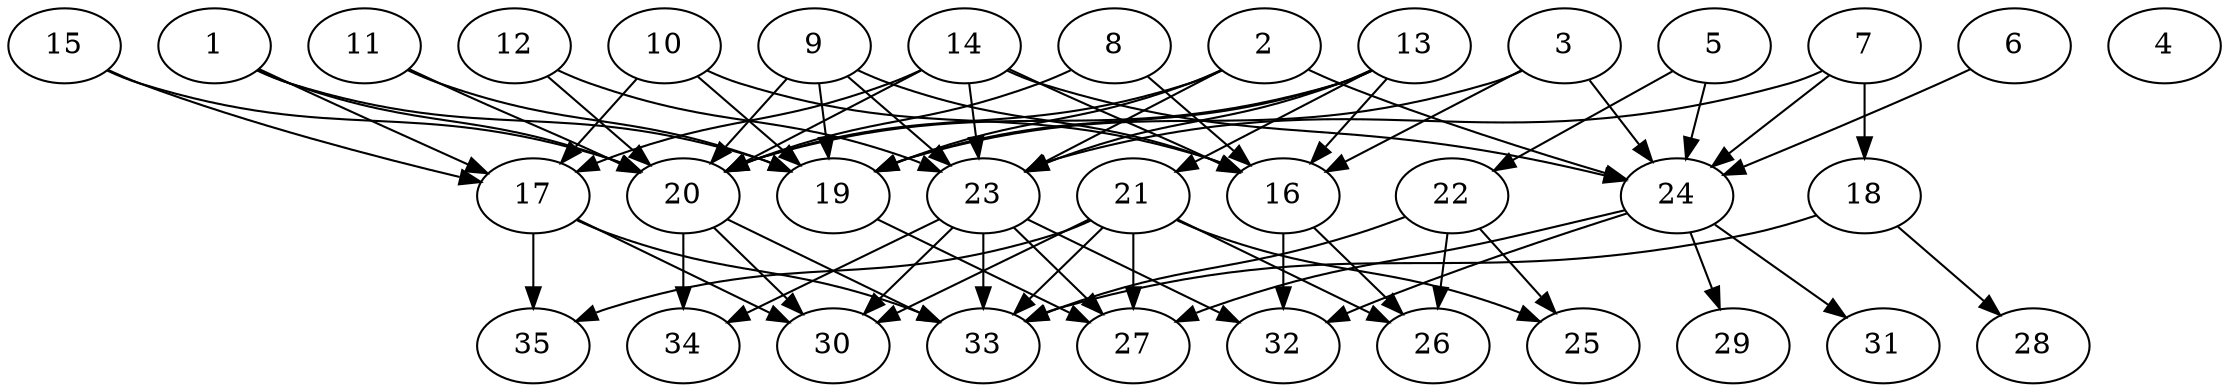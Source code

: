 // DAG automatically generated by daggen at Thu Oct  3 14:05:38 2019
// ./daggen --dot -n 35 --ccr 0.4 --fat 0.7 --regular 0.7 --density 0.6 --mindata 5242880 --maxdata 52428800 
digraph G {
  1 [size="112524800", alpha="0.01", expect_size="45009920"] 
  1 -> 17 [size ="45009920"]
  1 -> 19 [size ="45009920"]
  1 -> 20 [size ="45009920"]
  2 [size="25633280", alpha="0.13", expect_size="10253312"] 
  2 -> 19 [size ="10253312"]
  2 -> 20 [size ="10253312"]
  2 -> 23 [size ="10253312"]
  2 -> 24 [size ="10253312"]
  3 [size="91704320", alpha="0.18", expect_size="36681728"] 
  3 -> 16 [size ="36681728"]
  3 -> 19 [size ="36681728"]
  3 -> 24 [size ="36681728"]
  4 [size="110479360", alpha="0.17", expect_size="44191744"] 
  5 [size="33441280", alpha="0.16", expect_size="13376512"] 
  5 -> 22 [size ="13376512"]
  5 -> 24 [size ="13376512"]
  6 [size="116515840", alpha="0.20", expect_size="46606336"] 
  6 -> 24 [size ="46606336"]
  7 [size="100679680", alpha="0.01", expect_size="40271872"] 
  7 -> 18 [size ="40271872"]
  7 -> 23 [size ="40271872"]
  7 -> 24 [size ="40271872"]
  8 [size="129157120", alpha="0.13", expect_size="51662848"] 
  8 -> 16 [size ="51662848"]
  8 -> 20 [size ="51662848"]
  9 [size="127613440", alpha="0.07", expect_size="51045376"] 
  9 -> 16 [size ="51045376"]
  9 -> 19 [size ="51045376"]
  9 -> 20 [size ="51045376"]
  9 -> 23 [size ="51045376"]
  10 [size="105180160", alpha="0.10", expect_size="42072064"] 
  10 -> 16 [size ="42072064"]
  10 -> 17 [size ="42072064"]
  10 -> 19 [size ="42072064"]
  11 [size="48952320", alpha="0.02", expect_size="19580928"] 
  11 -> 19 [size ="19580928"]
  11 -> 20 [size ="19580928"]
  12 [size="54597120", alpha="0.18", expect_size="21838848"] 
  12 -> 20 [size ="21838848"]
  12 -> 23 [size ="21838848"]
  13 [size="15736320", alpha="0.02", expect_size="6294528"] 
  13 -> 16 [size ="6294528"]
  13 -> 19 [size ="6294528"]
  13 -> 20 [size ="6294528"]
  13 -> 21 [size ="6294528"]
  13 -> 23 [size ="6294528"]
  14 [size="123353600", alpha="0.19", expect_size="49341440"] 
  14 -> 16 [size ="49341440"]
  14 -> 17 [size ="49341440"]
  14 -> 20 [size ="49341440"]
  14 -> 23 [size ="49341440"]
  14 -> 24 [size ="49341440"]
  15 [size="104524800", alpha="0.19", expect_size="41809920"] 
  15 -> 17 [size ="41809920"]
  15 -> 20 [size ="41809920"]
  16 [size="80174080", alpha="0.09", expect_size="32069632"] 
  16 -> 26 [size ="32069632"]
  16 -> 32 [size ="32069632"]
  17 [size="77603840", alpha="0.00", expect_size="31041536"] 
  17 -> 30 [size ="31041536"]
  17 -> 33 [size ="31041536"]
  17 -> 35 [size ="31041536"]
  18 [size="85562880", alpha="0.17", expect_size="34225152"] 
  18 -> 28 [size ="34225152"]
  18 -> 33 [size ="34225152"]
  19 [size="46031360", alpha="0.09", expect_size="18412544"] 
  19 -> 27 [size ="18412544"]
  20 [size="87503360", alpha="0.01", expect_size="35001344"] 
  20 -> 30 [size ="35001344"]
  20 -> 33 [size ="35001344"]
  20 -> 34 [size ="35001344"]
  21 [size="26122240", alpha="0.11", expect_size="10448896"] 
  21 -> 25 [size ="10448896"]
  21 -> 26 [size ="10448896"]
  21 -> 27 [size ="10448896"]
  21 -> 30 [size ="10448896"]
  21 -> 33 [size ="10448896"]
  21 -> 35 [size ="10448896"]
  22 [size="40279040", alpha="0.02", expect_size="16111616"] 
  22 -> 25 [size ="16111616"]
  22 -> 26 [size ="16111616"]
  22 -> 33 [size ="16111616"]
  23 [size="26846720", alpha="0.06", expect_size="10738688"] 
  23 -> 27 [size ="10738688"]
  23 -> 30 [size ="10738688"]
  23 -> 32 [size ="10738688"]
  23 -> 33 [size ="10738688"]
  23 -> 34 [size ="10738688"]
  24 [size="40389120", alpha="0.07", expect_size="16155648"] 
  24 -> 27 [size ="16155648"]
  24 -> 29 [size ="16155648"]
  24 -> 31 [size ="16155648"]
  24 -> 32 [size ="16155648"]
  25 [size="35727360", alpha="0.12", expect_size="14290944"] 
  26 [size="31503360", alpha="0.14", expect_size="12601344"] 
  27 [size="82378240", alpha="0.11", expect_size="32951296"] 
  28 [size="83845120", alpha="0.08", expect_size="33538048"] 
  29 [size="64568320", alpha="0.04", expect_size="25827328"] 
  30 [size="118174720", alpha="0.15", expect_size="47269888"] 
  31 [size="126243840", alpha="0.13", expect_size="50497536"] 
  32 [size="70228480", alpha="0.18", expect_size="28091392"] 
  33 [size="80622080", alpha="0.03", expect_size="32248832"] 
  34 [size="118056960", alpha="0.07", expect_size="47222784"] 
  35 [size="43978240", alpha="0.06", expect_size="17591296"] 
}
